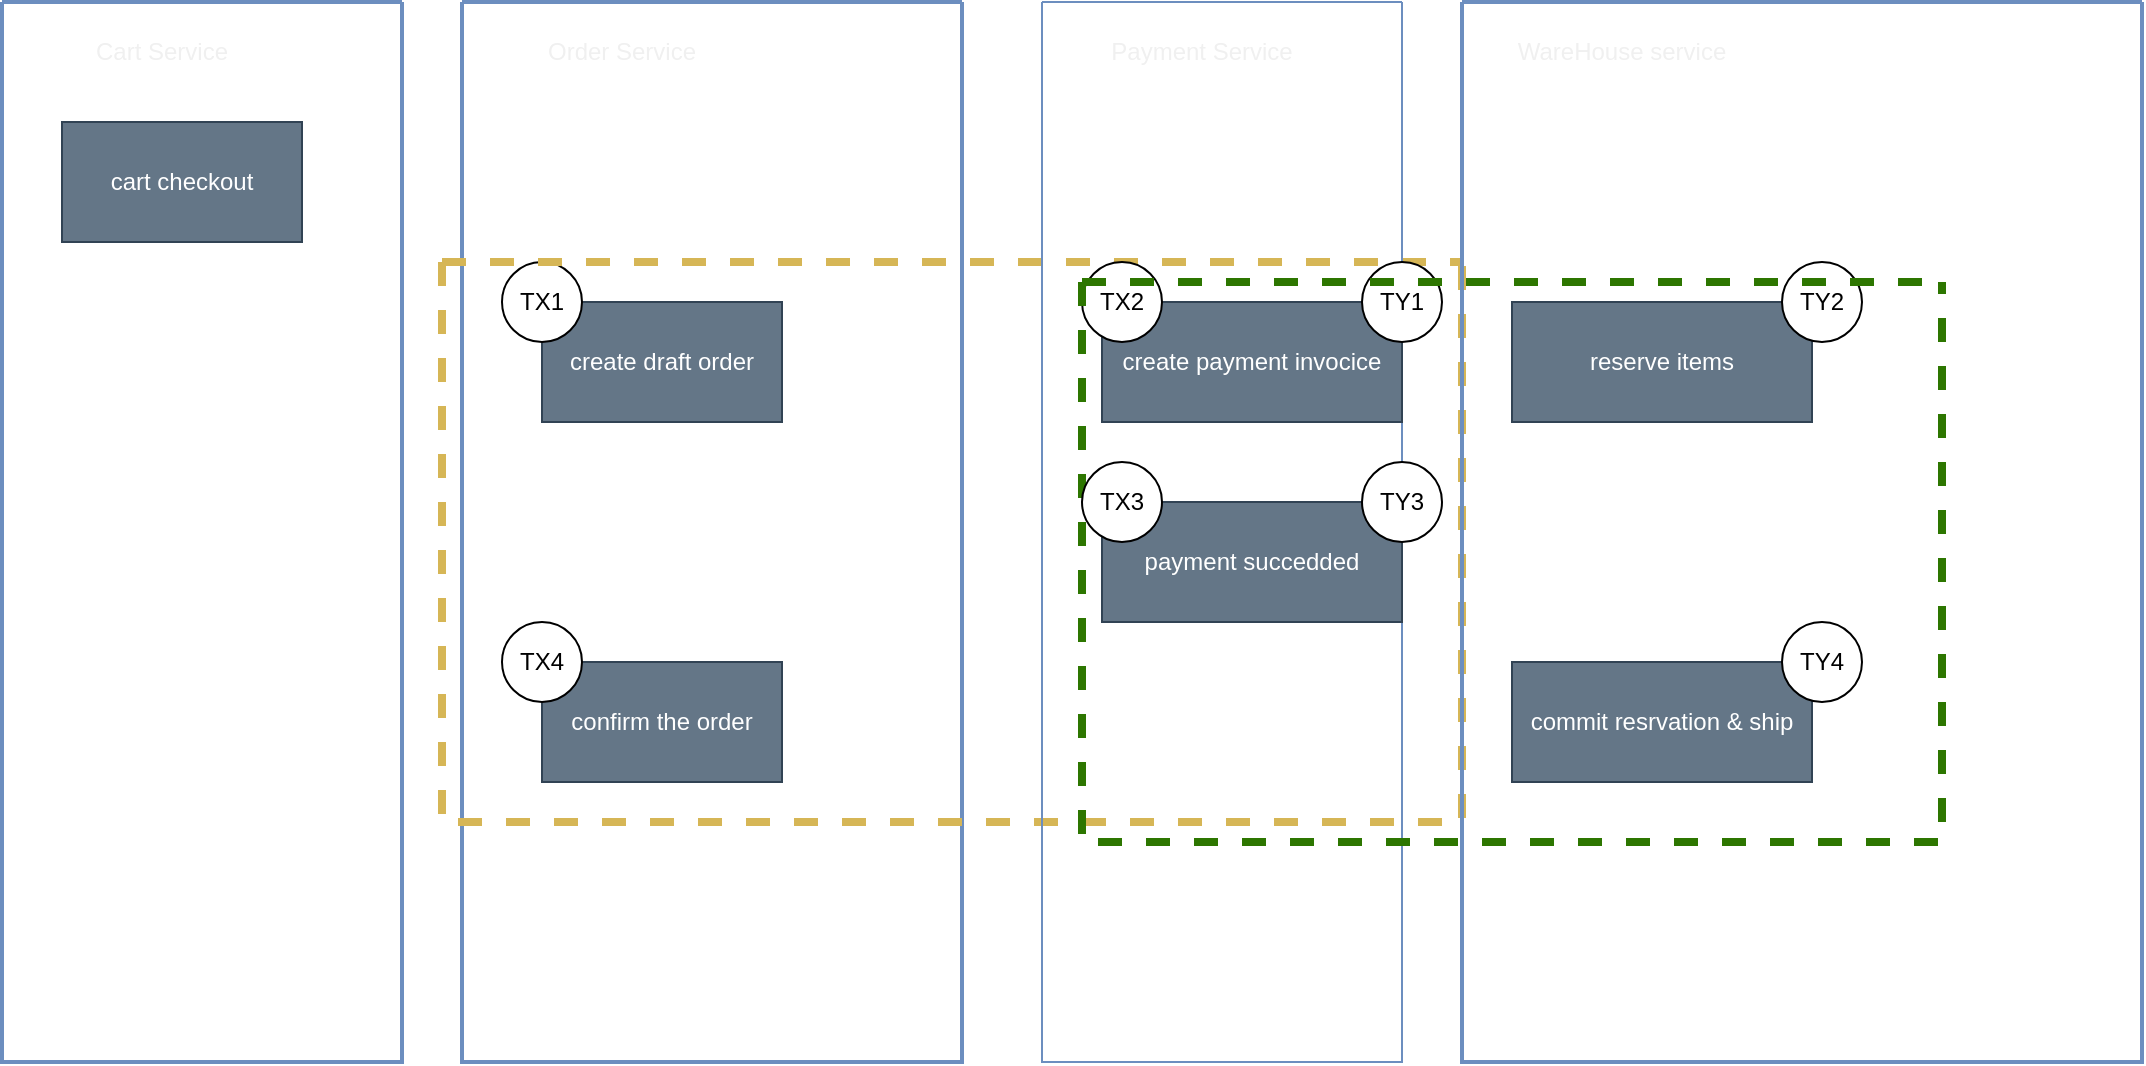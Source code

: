 <mxfile>
    <diagram id="qlzSRDtYVhIH7st1TKYE" name="Page-1">
        <mxGraphModel dx="766" dy="566" grid="1" gridSize="10" guides="1" tooltips="1" connect="1" arrows="1" fold="1" page="1" pageScale="1" pageWidth="600" pageHeight="1600" math="0" shadow="0">
            <root>
                <mxCell id="0"/>
                <mxCell id="1" parent="0"/>
                <mxCell id="2" value="" style="swimlane;startSize=0;strokeWidth=2;fillColor=#dae8fc;strokeColor=#6c8ebf;" parent="1" vertex="1">
                    <mxGeometry x="70" y="40" width="200" height="530" as="geometry"/>
                </mxCell>
                <mxCell id="5" value="Cart Service" style="text;html=1;align=center;verticalAlign=middle;whiteSpace=wrap;rounded=0;fontColor=#F0F0F0;" parent="2" vertex="1">
                    <mxGeometry x="10" y="10" width="140" height="30" as="geometry"/>
                </mxCell>
                <mxCell id="11" value="cart checkout" style="rounded=0;whiteSpace=wrap;html=1;fillColor=#647687;strokeColor=#314354;fontColor=#ffffff;" parent="2" vertex="1">
                    <mxGeometry x="30" y="60" width="120" height="60" as="geometry"/>
                </mxCell>
                <mxCell id="3" value="" style="swimlane;startSize=0;strokeWidth=2;fillColor=#dae8fc;strokeColor=#6c8ebf;" parent="1" vertex="1">
                    <mxGeometry x="300" y="40" width="250" height="530" as="geometry"/>
                </mxCell>
                <mxCell id="6" value="Order Service&lt;span style=&quot;font-family: monospace; font-size: 0px;&quot;&gt;%3CmxGraphModel%3E%3Croot%3E%3CmxCell%20id%3D%220%22%2F%3E%3CmxCell%20id%3D%221%22%20parent%3D%220%22%2F%3E%3CmxCell%20id%3D%222%22%20value%3D%22Cart%20Service%22%20style%3D%22text%3Bhtml%3D1%3BstrokeColor%3Dnone%3BfillColor%3Dnone%3Balign%3Dcenter%3BverticalAlign%3Dmiddle%3BwhiteSpace%3Dwrap%3Brounded%3D0%3B%22%20vertex%3D%221%22%20parent%3D%221%22%3E%3CmxGeometry%20x%3D%2280%22%20y%3D%2250%22%20width%3D%22140%22%20height%3D%2230%22%20as%3D%22geometry%22%2F%3E%3C%2FmxCell%3E%3C%2Froot%3E%3C%2FmxGraphModel%3E&lt;/span&gt;" style="text;html=1;align=center;verticalAlign=middle;whiteSpace=wrap;rounded=0;fontColor=#F0F0F0;" parent="3" vertex="1">
                    <mxGeometry x="10" y="10" width="140" height="30" as="geometry"/>
                </mxCell>
                <mxCell id="12" value="create draft order" style="rounded=0;whiteSpace=wrap;html=1;fillColor=#647687;fontColor=#ffffff;strokeColor=#314354;" parent="3" vertex="1">
                    <mxGeometry x="40" y="150" width="120" height="60" as="geometry"/>
                </mxCell>
                <mxCell id="17" value="confirm the order" style="rounded=0;whiteSpace=wrap;html=1;fillColor=#647687;fontColor=#ffffff;strokeColor=#314354;" parent="3" vertex="1">
                    <mxGeometry x="40" y="330" width="120" height="60" as="geometry"/>
                </mxCell>
                <mxCell id="19" value="TX1" style="ellipse;whiteSpace=wrap;html=1;" parent="3" vertex="1">
                    <mxGeometry x="20" y="130" width="40" height="40" as="geometry"/>
                </mxCell>
                <mxCell id="25" value="" style="swimlane;startSize=0;dashed=1;fillColor=#fff2cc;strokeColor=#d6b656;strokeWidth=4;" parent="3" vertex="1">
                    <mxGeometry x="-10" y="130" width="510" height="280" as="geometry"/>
                </mxCell>
                <mxCell id="23" value="TX4" style="ellipse;whiteSpace=wrap;html=1;" parent="25" vertex="1">
                    <mxGeometry x="30" y="180" width="40" height="40" as="geometry"/>
                </mxCell>
                <mxCell id="4" value="" style="swimlane;startSize=0;fillColor=#dae8fc;strokeColor=#6c8ebf;" parent="1" vertex="1">
                    <mxGeometry x="590" y="40" width="180" height="530" as="geometry"/>
                </mxCell>
                <mxCell id="7" value="Payment Service" style="text;html=1;align=center;verticalAlign=middle;whiteSpace=wrap;rounded=0;fontColor=#F0F0F0;" parent="4" vertex="1">
                    <mxGeometry x="10" y="10" width="140" height="30" as="geometry"/>
                </mxCell>
                <mxCell id="13" value="create payment invocice" style="rounded=0;whiteSpace=wrap;html=1;fillColor=#647687;fontColor=#ffffff;strokeColor=#314354;" parent="4" vertex="1">
                    <mxGeometry x="30" y="150" width="150" height="60" as="geometry"/>
                </mxCell>
                <mxCell id="15" value="payment succedded" style="rounded=0;whiteSpace=wrap;html=1;fillColor=#647687;fontColor=#ffffff;strokeColor=#314354;" parent="4" vertex="1">
                    <mxGeometry x="30" y="250" width="150" height="60" as="geometry"/>
                </mxCell>
                <mxCell id="20" value="TY1" style="ellipse;whiteSpace=wrap;html=1;" parent="4" vertex="1">
                    <mxGeometry x="160" y="130" width="40" height="40" as="geometry"/>
                </mxCell>
                <mxCell id="22" value="TY3" style="ellipse;whiteSpace=wrap;html=1;" parent="4" vertex="1">
                    <mxGeometry x="160" y="230" width="40" height="40" as="geometry"/>
                </mxCell>
                <mxCell id="27" value="TX2" style="ellipse;whiteSpace=wrap;html=1;" parent="4" vertex="1">
                    <mxGeometry x="20" y="130" width="40" height="40" as="geometry"/>
                </mxCell>
                <mxCell id="9" value="" style="swimlane;startSize=0;strokeWidth=2;fillColor=#dae8fc;strokeColor=#6c8ebf;" parent="1" vertex="1">
                    <mxGeometry x="800" y="40" width="340" height="530" as="geometry"/>
                </mxCell>
                <mxCell id="10" value="WareHouse service" style="text;html=1;align=center;verticalAlign=middle;whiteSpace=wrap;rounded=0;fontColor=#F0F0F0;" parent="9" vertex="1">
                    <mxGeometry x="10" y="10" width="140" height="30" as="geometry"/>
                </mxCell>
                <mxCell id="14" value="reserve items" style="rounded=0;whiteSpace=wrap;html=1;fillColor=#647687;fontColor=#ffffff;strokeColor=#314354;" parent="9" vertex="1">
                    <mxGeometry x="25" y="150" width="150" height="60" as="geometry"/>
                </mxCell>
                <mxCell id="16" value="commit resrvation &amp;amp; ship" style="rounded=0;whiteSpace=wrap;html=1;fillColor=#647687;fontColor=#ffffff;strokeColor=#314354;" parent="9" vertex="1">
                    <mxGeometry x="25" y="330" width="150" height="60" as="geometry"/>
                </mxCell>
                <mxCell id="21" value="TY2" style="ellipse;whiteSpace=wrap;html=1;" parent="9" vertex="1">
                    <mxGeometry x="160" y="130" width="40" height="40" as="geometry"/>
                </mxCell>
                <mxCell id="24" value="TY4" style="ellipse;whiteSpace=wrap;html=1;" parent="9" vertex="1">
                    <mxGeometry x="160" y="310" width="40" height="40" as="geometry"/>
                </mxCell>
                <mxCell id="26" value="" style="swimlane;startSize=0;dashed=1;fillColor=#60a917;fontColor=#ffffff;strokeColor=#2D7600;strokeWidth=4;" parent="9" vertex="1">
                    <mxGeometry x="-190" y="140" width="430" height="280" as="geometry"/>
                </mxCell>
                <mxCell id="28" value="TX3" style="ellipse;whiteSpace=wrap;html=1;" parent="26" vertex="1">
                    <mxGeometry y="90" width="40" height="40" as="geometry"/>
                </mxCell>
            </root>
        </mxGraphModel>
    </diagram>
</mxfile>